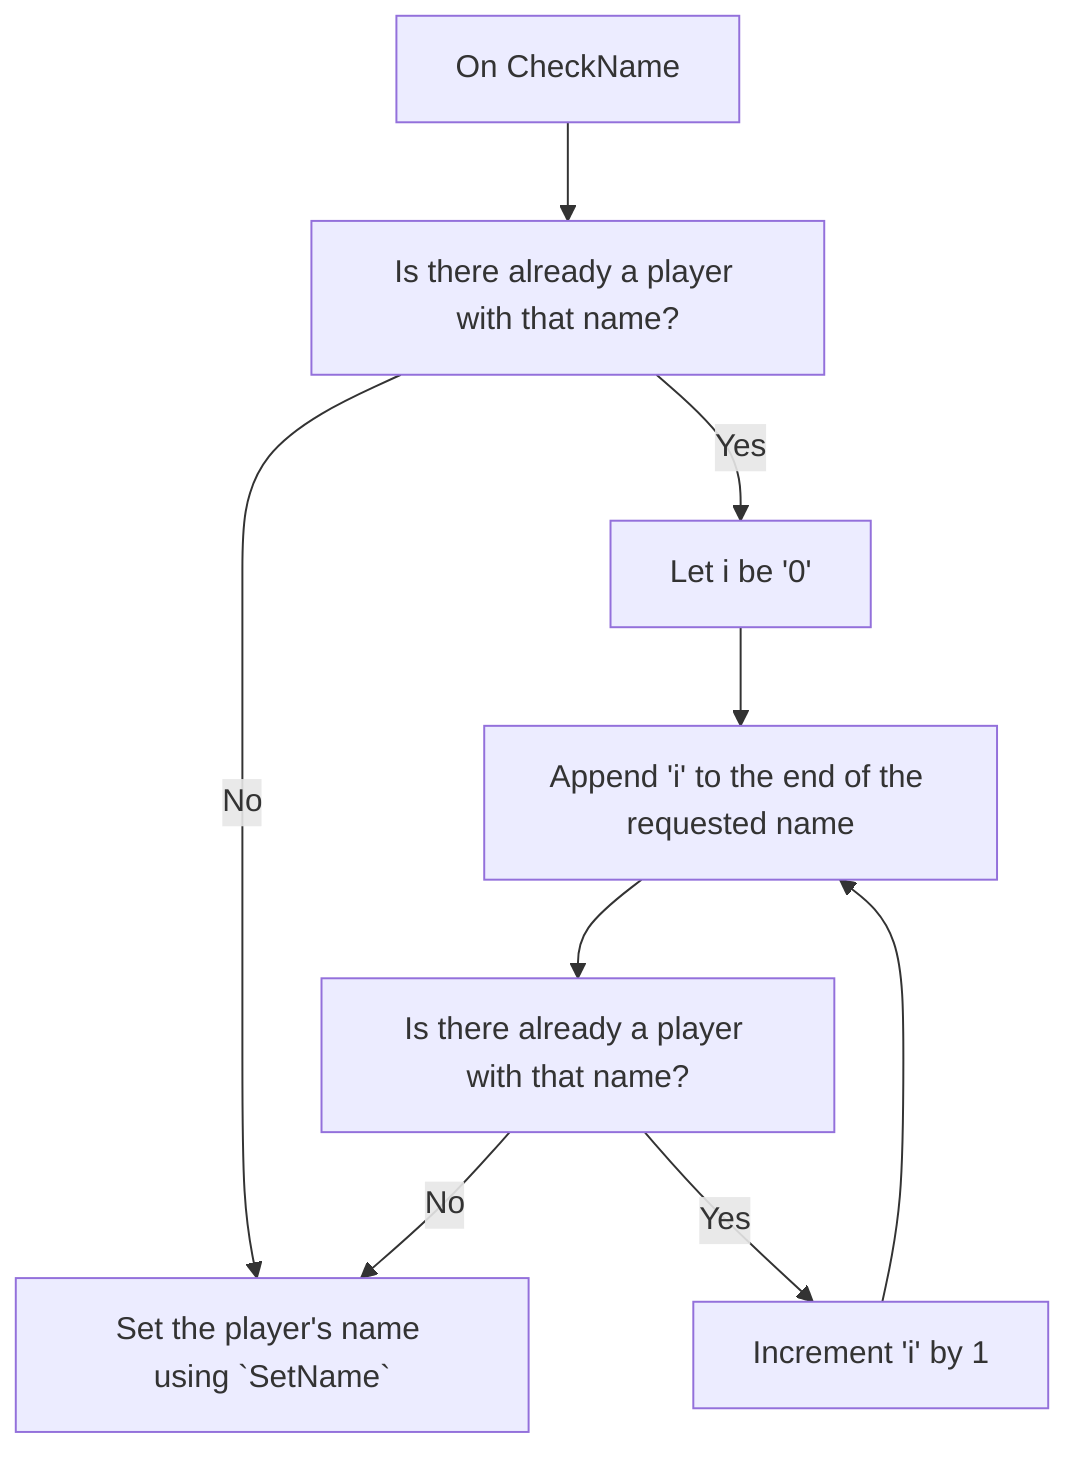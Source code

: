 flowchart TB
    checkName[On CheckName] --> alreadyExists
    alreadyExists[Is there already a player with that name?]

    alreadyExists -- Yes --> letIBe0
    letIBe0[Let i be '0'] --> appendNumber
    appendNumber[Append 'i' to the end of the requested name] --> loop
    alreadyExists -- No --> send

    loop[Is there already a player with that name?]

    loop -- No --> send
    loop -- Yes --> incrementI

    incrementI[Increment 'i' by 1] --> appendNumber

    send[Set the player's name using `SetName`]